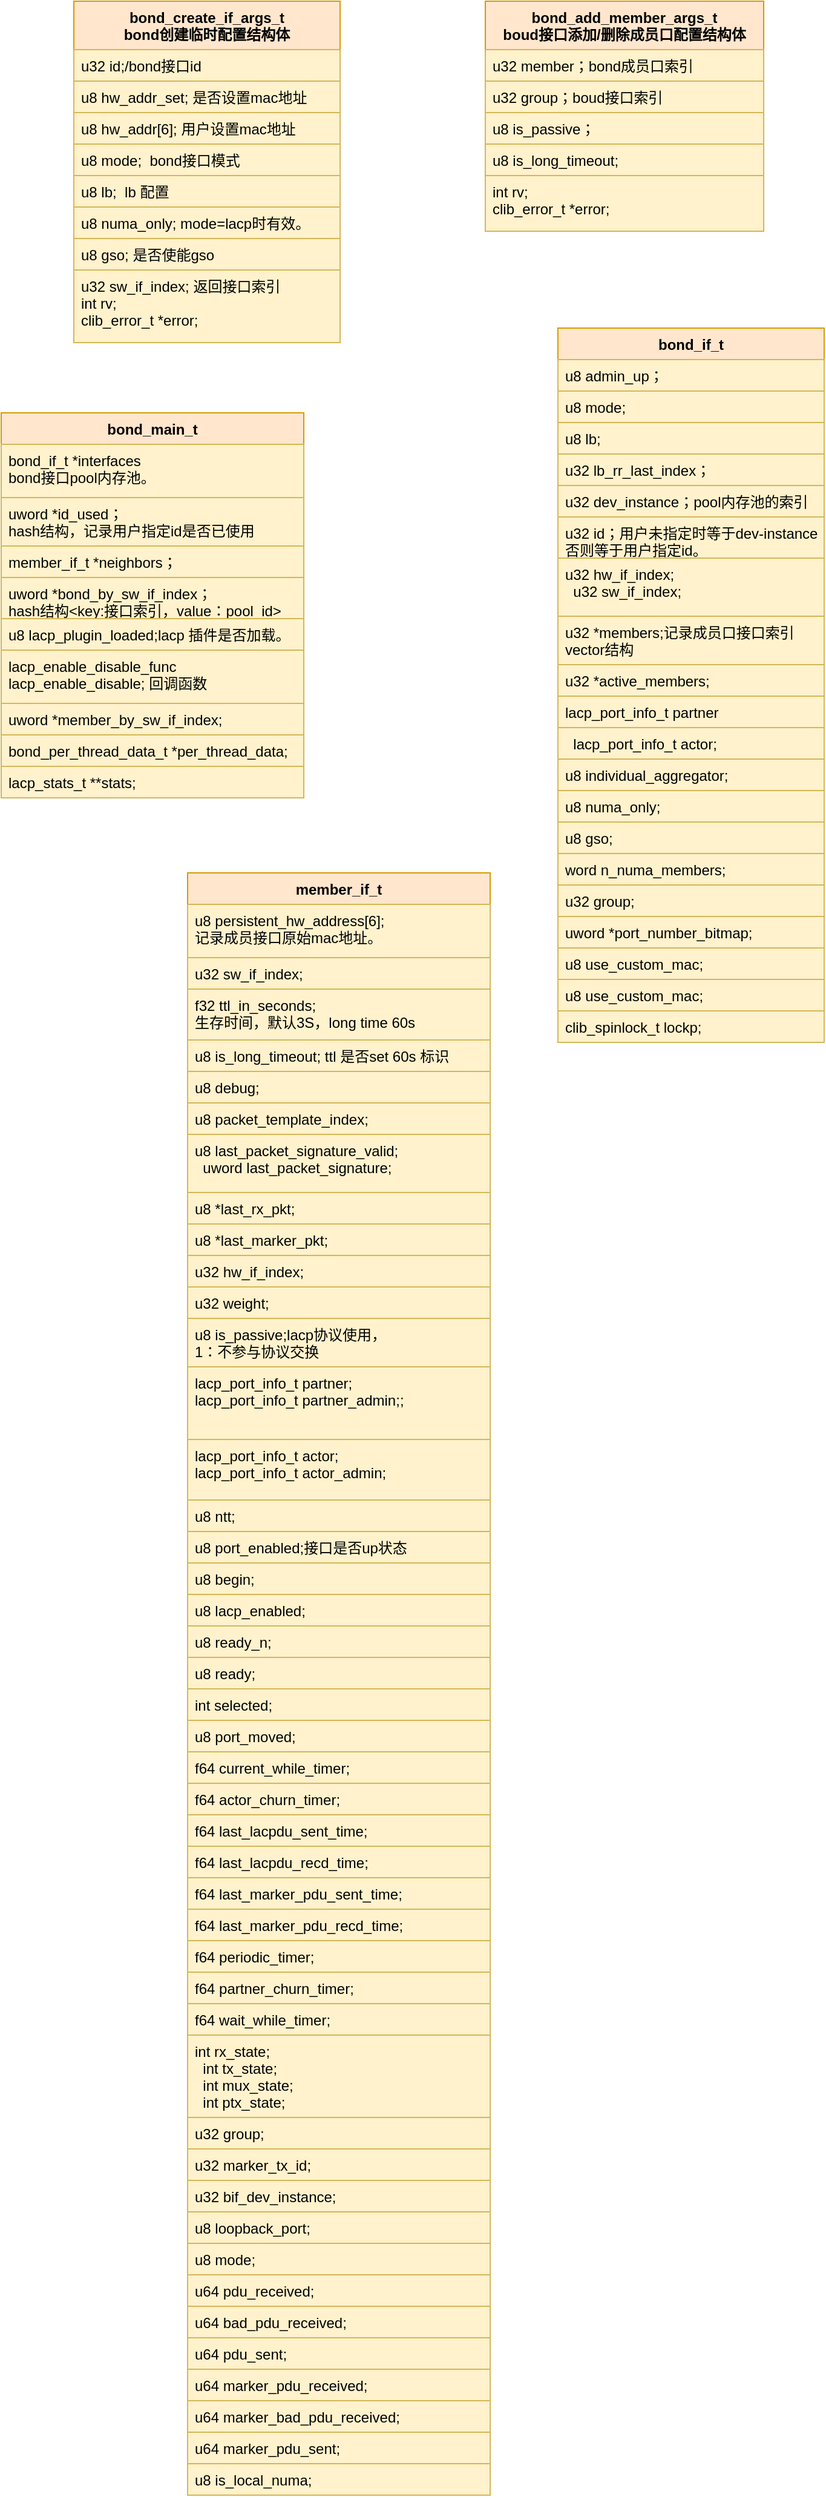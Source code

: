 <mxfile version="14.9.3" type="github">
  <diagram id="9AG6dMXkFzKv3NEKEavT" name="Page-1">
    <mxGraphModel dx="782" dy="436" grid="1" gridSize="10" guides="1" tooltips="1" connect="1" arrows="1" fold="1" page="1" pageScale="1" pageWidth="827" pageHeight="1169" math="0" shadow="0">
      <root>
        <mxCell id="0" />
        <mxCell id="1" parent="0" />
        <mxCell id="q2S3u8bW5YVib6_HT2O6-1" value="bond_main_t" style="swimlane;fontStyle=1;align=center;verticalAlign=top;childLayout=stackLayout;horizontal=1;startSize=26;horizontalStack=0;resizeParent=1;resizeParentMax=0;resizeLast=0;collapsible=1;marginBottom=0;fillColor=#ffe6cc;strokeColor=#d79b00;" parent="1" vertex="1">
          <mxGeometry x="50" y="350" width="250" height="318" as="geometry" />
        </mxCell>
        <mxCell id="q2S3u8bW5YVib6_HT2O6-2" value="bond_if_t *interfaces&#xa;bond接口pool内存池。" style="text;strokeColor=#d6b656;fillColor=#fff2cc;align=left;verticalAlign=top;spacingLeft=4;spacingRight=4;overflow=hidden;rotatable=0;points=[[0,0.5],[1,0.5]];portConstraint=eastwest;" parent="q2S3u8bW5YVib6_HT2O6-1" vertex="1">
          <mxGeometry y="26" width="250" height="44" as="geometry" />
        </mxCell>
        <mxCell id="q2S3u8bW5YVib6_HT2O6-4" value="uword *id_used；&#xa;hash结构，记录用户指定id是否已使用" style="text;strokeColor=#d6b656;fillColor=#fff2cc;align=left;verticalAlign=top;spacingLeft=4;spacingRight=4;overflow=hidden;rotatable=0;points=[[0,0.5],[1,0.5]];portConstraint=eastwest;" parent="q2S3u8bW5YVib6_HT2O6-1" vertex="1">
          <mxGeometry y="70" width="250" height="40" as="geometry" />
        </mxCell>
        <mxCell id="q2S3u8bW5YVib6_HT2O6-5" value="member_if_t *neighbors；&#xa;" style="text;strokeColor=#d6b656;fillColor=#fff2cc;align=left;verticalAlign=top;spacingLeft=4;spacingRight=4;overflow=hidden;rotatable=0;points=[[0,0.5],[1,0.5]];portConstraint=eastwest;" parent="q2S3u8bW5YVib6_HT2O6-1" vertex="1">
          <mxGeometry y="110" width="250" height="26" as="geometry" />
        </mxCell>
        <mxCell id="q2S3u8bW5YVib6_HT2O6-6" value="uword *bond_by_sw_if_index；&#xa;hash结构&lt;key:接口索引，value：pool_id&gt;" style="text;strokeColor=#d6b656;fillColor=#fff2cc;align=left;verticalAlign=top;spacingLeft=4;spacingRight=4;overflow=hidden;rotatable=0;points=[[0,0.5],[1,0.5]];portConstraint=eastwest;" parent="q2S3u8bW5YVib6_HT2O6-1" vertex="1">
          <mxGeometry y="136" width="250" height="34" as="geometry" />
        </mxCell>
        <mxCell id="q2S3u8bW5YVib6_HT2O6-7" value="u8 lacp_plugin_loaded;lacp 插件是否加载。" style="text;strokeColor=#d6b656;fillColor=#fff2cc;align=left;verticalAlign=top;spacingLeft=4;spacingRight=4;overflow=hidden;rotatable=0;points=[[0,0.5],[1,0.5]];portConstraint=eastwest;" parent="q2S3u8bW5YVib6_HT2O6-1" vertex="1">
          <mxGeometry y="170" width="250" height="26" as="geometry" />
        </mxCell>
        <mxCell id="q2S3u8bW5YVib6_HT2O6-8" value="lacp_enable_disable_func &#xa;lacp_enable_disable; 回调函数" style="text;strokeColor=#d6b656;fillColor=#fff2cc;align=left;verticalAlign=top;spacingLeft=4;spacingRight=4;overflow=hidden;rotatable=0;points=[[0,0.5],[1,0.5]];portConstraint=eastwest;" parent="q2S3u8bW5YVib6_HT2O6-1" vertex="1">
          <mxGeometry y="196" width="250" height="44" as="geometry" />
        </mxCell>
        <mxCell id="q2S3u8bW5YVib6_HT2O6-9" value="uword *member_by_sw_if_index;" style="text;strokeColor=#d6b656;fillColor=#fff2cc;align=left;verticalAlign=top;spacingLeft=4;spacingRight=4;overflow=hidden;rotatable=0;points=[[0,0.5],[1,0.5]];portConstraint=eastwest;" parent="q2S3u8bW5YVib6_HT2O6-1" vertex="1">
          <mxGeometry y="240" width="250" height="26" as="geometry" />
        </mxCell>
        <mxCell id="q2S3u8bW5YVib6_HT2O6-10" value="bond_per_thread_data_t *per_thread_data;" style="text;strokeColor=#d6b656;fillColor=#fff2cc;align=left;verticalAlign=top;spacingLeft=4;spacingRight=4;overflow=hidden;rotatable=0;points=[[0,0.5],[1,0.5]];portConstraint=eastwest;" parent="q2S3u8bW5YVib6_HT2O6-1" vertex="1">
          <mxGeometry y="266" width="250" height="26" as="geometry" />
        </mxCell>
        <mxCell id="q2S3u8bW5YVib6_HT2O6-11" value="lacp_stats_t **stats;" style="text;strokeColor=#d6b656;fillColor=#fff2cc;align=left;verticalAlign=top;spacingLeft=4;spacingRight=4;overflow=hidden;rotatable=0;points=[[0,0.5],[1,0.5]];portConstraint=eastwest;" parent="q2S3u8bW5YVib6_HT2O6-1" vertex="1">
          <mxGeometry y="292" width="250" height="26" as="geometry" />
        </mxCell>
        <mxCell id="q2S3u8bW5YVib6_HT2O6-12" value="bond_if_t" style="swimlane;fontStyle=1;align=center;verticalAlign=top;childLayout=stackLayout;horizontal=1;startSize=26;horizontalStack=0;resizeParent=1;resizeParentMax=0;resizeLast=0;collapsible=1;marginBottom=0;fillColor=#ffe6cc;strokeColor=#d79b00;" parent="1" vertex="1">
          <mxGeometry x="510" y="280" width="220" height="590" as="geometry" />
        </mxCell>
        <mxCell id="q2S3u8bW5YVib6_HT2O6-13" value="u8 admin_up；" style="text;fillColor=#fff2cc;align=left;verticalAlign=top;spacingLeft=4;spacingRight=4;overflow=hidden;rotatable=0;points=[[0,0.5],[1,0.5]];portConstraint=eastwest;strokeColor=#d6b656;" parent="q2S3u8bW5YVib6_HT2O6-12" vertex="1">
          <mxGeometry y="26" width="220" height="26" as="geometry" />
        </mxCell>
        <mxCell id="q2S3u8bW5YVib6_HT2O6-15" value="u8 mode;" style="text;fillColor=#fff2cc;align=left;verticalAlign=top;spacingLeft=4;spacingRight=4;overflow=hidden;rotatable=0;points=[[0,0.5],[1,0.5]];portConstraint=eastwest;strokeColor=#d6b656;" parent="q2S3u8bW5YVib6_HT2O6-12" vertex="1">
          <mxGeometry y="52" width="220" height="26" as="geometry" />
        </mxCell>
        <mxCell id="q2S3u8bW5YVib6_HT2O6-16" value="u8 lb;" style="text;fillColor=#fff2cc;align=left;verticalAlign=top;spacingLeft=4;spacingRight=4;overflow=hidden;rotatable=0;points=[[0,0.5],[1,0.5]];portConstraint=eastwest;strokeColor=#d6b656;" parent="q2S3u8bW5YVib6_HT2O6-12" vertex="1">
          <mxGeometry y="78" width="220" height="26" as="geometry" />
        </mxCell>
        <mxCell id="q2S3u8bW5YVib6_HT2O6-17" value="u32 lb_rr_last_index；" style="text;fillColor=#fff2cc;align=left;verticalAlign=top;spacingLeft=4;spacingRight=4;overflow=hidden;rotatable=0;points=[[0,0.5],[1,0.5]];portConstraint=eastwest;strokeColor=#d6b656;" parent="q2S3u8bW5YVib6_HT2O6-12" vertex="1">
          <mxGeometry y="104" width="220" height="26" as="geometry" />
        </mxCell>
        <mxCell id="q2S3u8bW5YVib6_HT2O6-18" value="u32 dev_instance；pool内存池的索引" style="text;fillColor=#fff2cc;align=left;verticalAlign=top;spacingLeft=4;spacingRight=4;overflow=hidden;rotatable=0;points=[[0,0.5],[1,0.5]];portConstraint=eastwest;strokeColor=#d6b656;" parent="q2S3u8bW5YVib6_HT2O6-12" vertex="1">
          <mxGeometry y="130" width="220" height="26" as="geometry" />
        </mxCell>
        <mxCell id="q2S3u8bW5YVib6_HT2O6-19" value="u32 id；用户未指定时等于dev-instance&#xa;否则等于用户指定id。" style="text;fillColor=#fff2cc;align=left;verticalAlign=top;spacingLeft=4;spacingRight=4;overflow=hidden;rotatable=0;points=[[0,0.5],[1,0.5]];portConstraint=eastwest;strokeColor=#d6b656;" parent="q2S3u8bW5YVib6_HT2O6-12" vertex="1">
          <mxGeometry y="156" width="220" height="34" as="geometry" />
        </mxCell>
        <mxCell id="q2S3u8bW5YVib6_HT2O6-20" value="u32 hw_if_index;&#xa;  u32 sw_if_index;" style="text;fillColor=#fff2cc;align=left;verticalAlign=top;spacingLeft=4;spacingRight=4;overflow=hidden;rotatable=0;points=[[0,0.5],[1,0.5]];portConstraint=eastwest;strokeColor=#d6b656;" parent="q2S3u8bW5YVib6_HT2O6-12" vertex="1">
          <mxGeometry y="190" width="220" height="48" as="geometry" />
        </mxCell>
        <mxCell id="q2S3u8bW5YVib6_HT2O6-21" value="u32 *members;记录成员口接口索引&#xa;vector结构" style="text;fillColor=#fff2cc;align=left;verticalAlign=top;spacingLeft=4;spacingRight=4;overflow=hidden;rotatable=0;points=[[0,0.5],[1,0.5]];portConstraint=eastwest;strokeColor=#d6b656;" parent="q2S3u8bW5YVib6_HT2O6-12" vertex="1">
          <mxGeometry y="238" width="220" height="40" as="geometry" />
        </mxCell>
        <mxCell id="q2S3u8bW5YVib6_HT2O6-22" value="u32 *active_members;" style="text;fillColor=#fff2cc;align=left;verticalAlign=top;spacingLeft=4;spacingRight=4;overflow=hidden;rotatable=0;points=[[0,0.5],[1,0.5]];portConstraint=eastwest;strokeColor=#d6b656;" parent="q2S3u8bW5YVib6_HT2O6-12" vertex="1">
          <mxGeometry y="278" width="220" height="26" as="geometry" />
        </mxCell>
        <mxCell id="q2S3u8bW5YVib6_HT2O6-23" value="lacp_port_info_t partner" style="text;fillColor=#fff2cc;align=left;verticalAlign=top;spacingLeft=4;spacingRight=4;overflow=hidden;rotatable=0;points=[[0,0.5],[1,0.5]];portConstraint=eastwest;strokeColor=#d6b656;" parent="q2S3u8bW5YVib6_HT2O6-12" vertex="1">
          <mxGeometry y="304" width="220" height="26" as="geometry" />
        </mxCell>
        <mxCell id="q2S3u8bW5YVib6_HT2O6-24" value="  lacp_port_info_t actor;&#xa;" style="text;fillColor=#fff2cc;align=left;verticalAlign=top;spacingLeft=4;spacingRight=4;overflow=hidden;rotatable=0;points=[[0,0.5],[1,0.5]];portConstraint=eastwest;strokeColor=#d6b656;" parent="q2S3u8bW5YVib6_HT2O6-12" vertex="1">
          <mxGeometry y="330" width="220" height="26" as="geometry" />
        </mxCell>
        <mxCell id="q2S3u8bW5YVib6_HT2O6-25" value="u8 individual_aggregator;" style="text;fillColor=#fff2cc;align=left;verticalAlign=top;spacingLeft=4;spacingRight=4;overflow=hidden;rotatable=0;points=[[0,0.5],[1,0.5]];portConstraint=eastwest;strokeColor=#d6b656;" parent="q2S3u8bW5YVib6_HT2O6-12" vertex="1">
          <mxGeometry y="356" width="220" height="26" as="geometry" />
        </mxCell>
        <mxCell id="q2S3u8bW5YVib6_HT2O6-26" value="u8 numa_only;" style="text;fillColor=#fff2cc;align=left;verticalAlign=top;spacingLeft=4;spacingRight=4;overflow=hidden;rotatable=0;points=[[0,0.5],[1,0.5]];portConstraint=eastwest;strokeColor=#d6b656;" parent="q2S3u8bW5YVib6_HT2O6-12" vertex="1">
          <mxGeometry y="382" width="220" height="26" as="geometry" />
        </mxCell>
        <mxCell id="q2S3u8bW5YVib6_HT2O6-27" value="u8 gso;" style="text;fillColor=#fff2cc;align=left;verticalAlign=top;spacingLeft=4;spacingRight=4;overflow=hidden;rotatable=0;points=[[0,0.5],[1,0.5]];portConstraint=eastwest;strokeColor=#d6b656;" parent="q2S3u8bW5YVib6_HT2O6-12" vertex="1">
          <mxGeometry y="408" width="220" height="26" as="geometry" />
        </mxCell>
        <mxCell id="q2S3u8bW5YVib6_HT2O6-28" value="word n_numa_members;" style="text;fillColor=#fff2cc;align=left;verticalAlign=top;spacingLeft=4;spacingRight=4;overflow=hidden;rotatable=0;points=[[0,0.5],[1,0.5]];portConstraint=eastwest;strokeColor=#d6b656;" parent="q2S3u8bW5YVib6_HT2O6-12" vertex="1">
          <mxGeometry y="434" width="220" height="26" as="geometry" />
        </mxCell>
        <mxCell id="q2S3u8bW5YVib6_HT2O6-29" value="u32 group;" style="text;fillColor=#fff2cc;align=left;verticalAlign=top;spacingLeft=4;spacingRight=4;overflow=hidden;rotatable=0;points=[[0,0.5],[1,0.5]];portConstraint=eastwest;strokeColor=#d6b656;" parent="q2S3u8bW5YVib6_HT2O6-12" vertex="1">
          <mxGeometry y="460" width="220" height="26" as="geometry" />
        </mxCell>
        <mxCell id="q2S3u8bW5YVib6_HT2O6-30" value="uword *port_number_bitmap;" style="text;fillColor=#fff2cc;align=left;verticalAlign=top;spacingLeft=4;spacingRight=4;overflow=hidden;rotatable=0;points=[[0,0.5],[1,0.5]];portConstraint=eastwest;strokeColor=#d6b656;" parent="q2S3u8bW5YVib6_HT2O6-12" vertex="1">
          <mxGeometry y="486" width="220" height="26" as="geometry" />
        </mxCell>
        <mxCell id="q2S3u8bW5YVib6_HT2O6-31" value="u8 use_custom_mac;" style="text;fillColor=#fff2cc;align=left;verticalAlign=top;spacingLeft=4;spacingRight=4;overflow=hidden;rotatable=0;points=[[0,0.5],[1,0.5]];portConstraint=eastwest;strokeColor=#d6b656;" parent="q2S3u8bW5YVib6_HT2O6-12" vertex="1">
          <mxGeometry y="512" width="220" height="26" as="geometry" />
        </mxCell>
        <mxCell id="q2S3u8bW5YVib6_HT2O6-32" value="u8 use_custom_mac;" style="text;fillColor=#fff2cc;align=left;verticalAlign=top;spacingLeft=4;spacingRight=4;overflow=hidden;rotatable=0;points=[[0,0.5],[1,0.5]];portConstraint=eastwest;strokeColor=#d6b656;" parent="q2S3u8bW5YVib6_HT2O6-12" vertex="1">
          <mxGeometry y="538" width="220" height="26" as="geometry" />
        </mxCell>
        <mxCell id="q2S3u8bW5YVib6_HT2O6-33" value="clib_spinlock_t lockp;" style="text;fillColor=#fff2cc;align=left;verticalAlign=top;spacingLeft=4;spacingRight=4;overflow=hidden;rotatable=0;points=[[0,0.5],[1,0.5]];portConstraint=eastwest;strokeColor=#d6b656;" parent="q2S3u8bW5YVib6_HT2O6-12" vertex="1">
          <mxGeometry y="564" width="220" height="26" as="geometry" />
        </mxCell>
        <mxCell id="q2S3u8bW5YVib6_HT2O6-34" value="member_if_t" style="swimlane;fontStyle=1;align=center;verticalAlign=top;childLayout=stackLayout;horizontal=1;startSize=26;horizontalStack=0;resizeParent=1;resizeParentMax=0;resizeLast=0;collapsible=1;marginBottom=0;strokeColor=#d79b00;fillColor=#ffe6cc;" parent="1" vertex="1">
          <mxGeometry x="204" y="730" width="250" height="1340" as="geometry" />
        </mxCell>
        <mxCell id="q2S3u8bW5YVib6_HT2O6-35" value="u8 persistent_hw_address[6];&#xa;记录成员接口原始mac地址。" style="text;strokeColor=#d6b656;fillColor=#fff2cc;align=left;verticalAlign=top;spacingLeft=4;spacingRight=4;overflow=hidden;rotatable=0;points=[[0,0.5],[1,0.5]];portConstraint=eastwest;" parent="q2S3u8bW5YVib6_HT2O6-34" vertex="1">
          <mxGeometry y="26" width="250" height="44" as="geometry" />
        </mxCell>
        <mxCell id="q2S3u8bW5YVib6_HT2O6-38" value="u32 sw_if_index;" style="text;strokeColor=#d6b656;fillColor=#fff2cc;align=left;verticalAlign=top;spacingLeft=4;spacingRight=4;overflow=hidden;rotatable=0;points=[[0,0.5],[1,0.5]];portConstraint=eastwest;" parent="q2S3u8bW5YVib6_HT2O6-34" vertex="1">
          <mxGeometry y="70" width="250" height="26" as="geometry" />
        </mxCell>
        <mxCell id="q2S3u8bW5YVib6_HT2O6-39" value="f32 ttl_in_seconds;&#xa;生存时间，默认3S，long time 60s" style="text;strokeColor=#d6b656;fillColor=#fff2cc;align=left;verticalAlign=top;spacingLeft=4;spacingRight=4;overflow=hidden;rotatable=0;points=[[0,0.5],[1,0.5]];portConstraint=eastwest;" parent="q2S3u8bW5YVib6_HT2O6-34" vertex="1">
          <mxGeometry y="96" width="250" height="42" as="geometry" />
        </mxCell>
        <mxCell id="q2S3u8bW5YVib6_HT2O6-40" value="u8 is_long_timeout; ttl 是否set 60s 标识" style="text;strokeColor=#d6b656;fillColor=#fff2cc;align=left;verticalAlign=top;spacingLeft=4;spacingRight=4;overflow=hidden;rotatable=0;points=[[0,0.5],[1,0.5]];portConstraint=eastwest;" parent="q2S3u8bW5YVib6_HT2O6-34" vertex="1">
          <mxGeometry y="138" width="250" height="26" as="geometry" />
        </mxCell>
        <mxCell id="q2S3u8bW5YVib6_HT2O6-41" value="u8 debug;" style="text;strokeColor=#d6b656;fillColor=#fff2cc;align=left;verticalAlign=top;spacingLeft=4;spacingRight=4;overflow=hidden;rotatable=0;points=[[0,0.5],[1,0.5]];portConstraint=eastwest;" parent="q2S3u8bW5YVib6_HT2O6-34" vertex="1">
          <mxGeometry y="164" width="250" height="26" as="geometry" />
        </mxCell>
        <mxCell id="q2S3u8bW5YVib6_HT2O6-42" value="u8 packet_template_index;" style="text;strokeColor=#d6b656;fillColor=#fff2cc;align=left;verticalAlign=top;spacingLeft=4;spacingRight=4;overflow=hidden;rotatable=0;points=[[0,0.5],[1,0.5]];portConstraint=eastwest;" parent="q2S3u8bW5YVib6_HT2O6-34" vertex="1">
          <mxGeometry y="190" width="250" height="26" as="geometry" />
        </mxCell>
        <mxCell id="q2S3u8bW5YVib6_HT2O6-43" value="u8 last_packet_signature_valid;&#xa;  uword last_packet_signature;" style="text;strokeColor=#d6b656;fillColor=#fff2cc;align=left;verticalAlign=top;spacingLeft=4;spacingRight=4;overflow=hidden;rotatable=0;points=[[0,0.5],[1,0.5]];portConstraint=eastwest;" parent="q2S3u8bW5YVib6_HT2O6-34" vertex="1">
          <mxGeometry y="216" width="250" height="48" as="geometry" />
        </mxCell>
        <mxCell id="q2S3u8bW5YVib6_HT2O6-44" value="u8 *last_rx_pkt;" style="text;strokeColor=#d6b656;fillColor=#fff2cc;align=left;verticalAlign=top;spacingLeft=4;spacingRight=4;overflow=hidden;rotatable=0;points=[[0,0.5],[1,0.5]];portConstraint=eastwest;" parent="q2S3u8bW5YVib6_HT2O6-34" vertex="1">
          <mxGeometry y="264" width="250" height="26" as="geometry" />
        </mxCell>
        <mxCell id="q2S3u8bW5YVib6_HT2O6-45" value="u8 *last_marker_pkt;" style="text;strokeColor=#d6b656;fillColor=#fff2cc;align=left;verticalAlign=top;spacingLeft=4;spacingRight=4;overflow=hidden;rotatable=0;points=[[0,0.5],[1,0.5]];portConstraint=eastwest;" parent="q2S3u8bW5YVib6_HT2O6-34" vertex="1">
          <mxGeometry y="290" width="250" height="26" as="geometry" />
        </mxCell>
        <mxCell id="q2S3u8bW5YVib6_HT2O6-46" value="u32 hw_if_index;" style="text;strokeColor=#d6b656;fillColor=#fff2cc;align=left;verticalAlign=top;spacingLeft=4;spacingRight=4;overflow=hidden;rotatable=0;points=[[0,0.5],[1,0.5]];portConstraint=eastwest;" parent="q2S3u8bW5YVib6_HT2O6-34" vertex="1">
          <mxGeometry y="316" width="250" height="26" as="geometry" />
        </mxCell>
        <mxCell id="q2S3u8bW5YVib6_HT2O6-47" value="u32 weight;" style="text;strokeColor=#d6b656;fillColor=#fff2cc;align=left;verticalAlign=top;spacingLeft=4;spacingRight=4;overflow=hidden;rotatable=0;points=[[0,0.5],[1,0.5]];portConstraint=eastwest;" parent="q2S3u8bW5YVib6_HT2O6-34" vertex="1">
          <mxGeometry y="342" width="250" height="26" as="geometry" />
        </mxCell>
        <mxCell id="q2S3u8bW5YVib6_HT2O6-48" value="u8 is_passive;lacp协议使用，&#xa;1：不参与协议交换" style="text;strokeColor=#d6b656;fillColor=#fff2cc;align=left;verticalAlign=top;spacingLeft=4;spacingRight=4;overflow=hidden;rotatable=0;points=[[0,0.5],[1,0.5]];portConstraint=eastwest;" parent="q2S3u8bW5YVib6_HT2O6-34" vertex="1">
          <mxGeometry y="368" width="250" height="40" as="geometry" />
        </mxCell>
        <mxCell id="q2S3u8bW5YVib6_HT2O6-49" value="lacp_port_info_t partner;&#xa;lacp_port_info_t partner_admin;;" style="text;strokeColor=#d6b656;fillColor=#fff2cc;align=left;verticalAlign=top;spacingLeft=4;spacingRight=4;overflow=hidden;rotatable=0;points=[[0,0.5],[1,0.5]];portConstraint=eastwest;" parent="q2S3u8bW5YVib6_HT2O6-34" vertex="1">
          <mxGeometry y="408" width="250" height="60" as="geometry" />
        </mxCell>
        <mxCell id="q2S3u8bW5YVib6_HT2O6-37" value="lacp_port_info_t actor;&#xa;lacp_port_info_t actor_admin;" style="text;strokeColor=#d6b656;fillColor=#fff2cc;align=left;verticalAlign=top;spacingLeft=4;spacingRight=4;overflow=hidden;rotatable=0;points=[[0,0.5],[1,0.5]];portConstraint=eastwest;" parent="q2S3u8bW5YVib6_HT2O6-34" vertex="1">
          <mxGeometry y="468" width="250" height="50" as="geometry" />
        </mxCell>
        <mxCell id="q2S3u8bW5YVib6_HT2O6-50" value="u8 ntt;" style="text;strokeColor=#d6b656;fillColor=#fff2cc;align=left;verticalAlign=top;spacingLeft=4;spacingRight=4;overflow=hidden;rotatable=0;points=[[0,0.5],[1,0.5]];portConstraint=eastwest;" parent="q2S3u8bW5YVib6_HT2O6-34" vertex="1">
          <mxGeometry y="518" width="250" height="26" as="geometry" />
        </mxCell>
        <mxCell id="q2S3u8bW5YVib6_HT2O6-51" value="u8 port_enabled;接口是否up状态" style="text;strokeColor=#d6b656;fillColor=#fff2cc;align=left;verticalAlign=top;spacingLeft=4;spacingRight=4;overflow=hidden;rotatable=0;points=[[0,0.5],[1,0.5]];portConstraint=eastwest;" parent="q2S3u8bW5YVib6_HT2O6-34" vertex="1">
          <mxGeometry y="544" width="250" height="26" as="geometry" />
        </mxCell>
        <mxCell id="q2S3u8bW5YVib6_HT2O6-52" value="u8 begin;" style="text;strokeColor=#d6b656;fillColor=#fff2cc;align=left;verticalAlign=top;spacingLeft=4;spacingRight=4;overflow=hidden;rotatable=0;points=[[0,0.5],[1,0.5]];portConstraint=eastwest;" parent="q2S3u8bW5YVib6_HT2O6-34" vertex="1">
          <mxGeometry y="570" width="250" height="26" as="geometry" />
        </mxCell>
        <mxCell id="q2S3u8bW5YVib6_HT2O6-53" value="u8 lacp_enabled;" style="text;strokeColor=#d6b656;fillColor=#fff2cc;align=left;verticalAlign=top;spacingLeft=4;spacingRight=4;overflow=hidden;rotatable=0;points=[[0,0.5],[1,0.5]];portConstraint=eastwest;" parent="q2S3u8bW5YVib6_HT2O6-34" vertex="1">
          <mxGeometry y="596" width="250" height="26" as="geometry" />
        </mxCell>
        <mxCell id="q2S3u8bW5YVib6_HT2O6-54" value="u8 ready_n;" style="text;strokeColor=#d6b656;fillColor=#fff2cc;align=left;verticalAlign=top;spacingLeft=4;spacingRight=4;overflow=hidden;rotatable=0;points=[[0,0.5],[1,0.5]];portConstraint=eastwest;" parent="q2S3u8bW5YVib6_HT2O6-34" vertex="1">
          <mxGeometry y="622" width="250" height="26" as="geometry" />
        </mxCell>
        <mxCell id="q2S3u8bW5YVib6_HT2O6-55" value="u8 ready;" style="text;strokeColor=#d6b656;fillColor=#fff2cc;align=left;verticalAlign=top;spacingLeft=4;spacingRight=4;overflow=hidden;rotatable=0;points=[[0,0.5],[1,0.5]];portConstraint=eastwest;" parent="q2S3u8bW5YVib6_HT2O6-34" vertex="1">
          <mxGeometry y="648" width="250" height="26" as="geometry" />
        </mxCell>
        <mxCell id="q2S3u8bW5YVib6_HT2O6-56" value="int selected;" style="text;strokeColor=#d6b656;fillColor=#fff2cc;align=left;verticalAlign=top;spacingLeft=4;spacingRight=4;overflow=hidden;rotatable=0;points=[[0,0.5],[1,0.5]];portConstraint=eastwest;" parent="q2S3u8bW5YVib6_HT2O6-34" vertex="1">
          <mxGeometry y="674" width="250" height="26" as="geometry" />
        </mxCell>
        <mxCell id="q2S3u8bW5YVib6_HT2O6-57" value="u8 port_moved;" style="text;strokeColor=#d6b656;fillColor=#fff2cc;align=left;verticalAlign=top;spacingLeft=4;spacingRight=4;overflow=hidden;rotatable=0;points=[[0,0.5],[1,0.5]];portConstraint=eastwest;" parent="q2S3u8bW5YVib6_HT2O6-34" vertex="1">
          <mxGeometry y="700" width="250" height="26" as="geometry" />
        </mxCell>
        <mxCell id="q2S3u8bW5YVib6_HT2O6-58" value="f64 current_while_timer;" style="text;strokeColor=#d6b656;fillColor=#fff2cc;align=left;verticalAlign=top;spacingLeft=4;spacingRight=4;overflow=hidden;rotatable=0;points=[[0,0.5],[1,0.5]];portConstraint=eastwest;" parent="q2S3u8bW5YVib6_HT2O6-34" vertex="1">
          <mxGeometry y="726" width="250" height="26" as="geometry" />
        </mxCell>
        <mxCell id="q2S3u8bW5YVib6_HT2O6-59" value="f64 actor_churn_timer;" style="text;strokeColor=#d6b656;fillColor=#fff2cc;align=left;verticalAlign=top;spacingLeft=4;spacingRight=4;overflow=hidden;rotatable=0;points=[[0,0.5],[1,0.5]];portConstraint=eastwest;" parent="q2S3u8bW5YVib6_HT2O6-34" vertex="1">
          <mxGeometry y="752" width="250" height="26" as="geometry" />
        </mxCell>
        <mxCell id="q2S3u8bW5YVib6_HT2O6-60" value="f64 last_lacpdu_sent_time;" style="text;strokeColor=#d6b656;fillColor=#fff2cc;align=left;verticalAlign=top;spacingLeft=4;spacingRight=4;overflow=hidden;rotatable=0;points=[[0,0.5],[1,0.5]];portConstraint=eastwest;" parent="q2S3u8bW5YVib6_HT2O6-34" vertex="1">
          <mxGeometry y="778" width="250" height="26" as="geometry" />
        </mxCell>
        <mxCell id="q2S3u8bW5YVib6_HT2O6-61" value="f64 last_lacpdu_recd_time;" style="text;strokeColor=#d6b656;fillColor=#fff2cc;align=left;verticalAlign=top;spacingLeft=4;spacingRight=4;overflow=hidden;rotatable=0;points=[[0,0.5],[1,0.5]];portConstraint=eastwest;" parent="q2S3u8bW5YVib6_HT2O6-34" vertex="1">
          <mxGeometry y="804" width="250" height="26" as="geometry" />
        </mxCell>
        <mxCell id="q2S3u8bW5YVib6_HT2O6-62" value="f64 last_marker_pdu_sent_time;" style="text;strokeColor=#d6b656;fillColor=#fff2cc;align=left;verticalAlign=top;spacingLeft=4;spacingRight=4;overflow=hidden;rotatable=0;points=[[0,0.5],[1,0.5]];portConstraint=eastwest;" parent="q2S3u8bW5YVib6_HT2O6-34" vertex="1">
          <mxGeometry y="830" width="250" height="26" as="geometry" />
        </mxCell>
        <mxCell id="q2S3u8bW5YVib6_HT2O6-63" value="f64 last_marker_pdu_recd_time;" style="text;strokeColor=#d6b656;fillColor=#fff2cc;align=left;verticalAlign=top;spacingLeft=4;spacingRight=4;overflow=hidden;rotatable=0;points=[[0,0.5],[1,0.5]];portConstraint=eastwest;" parent="q2S3u8bW5YVib6_HT2O6-34" vertex="1">
          <mxGeometry y="856" width="250" height="26" as="geometry" />
        </mxCell>
        <mxCell id="q2S3u8bW5YVib6_HT2O6-64" value="f64 periodic_timer;" style="text;strokeColor=#d6b656;fillColor=#fff2cc;align=left;verticalAlign=top;spacingLeft=4;spacingRight=4;overflow=hidden;rotatable=0;points=[[0,0.5],[1,0.5]];portConstraint=eastwest;" parent="q2S3u8bW5YVib6_HT2O6-34" vertex="1">
          <mxGeometry y="882" width="250" height="26" as="geometry" />
        </mxCell>
        <mxCell id="q2S3u8bW5YVib6_HT2O6-65" value="f64 partner_churn_timer;" style="text;strokeColor=#d6b656;fillColor=#fff2cc;align=left;verticalAlign=top;spacingLeft=4;spacingRight=4;overflow=hidden;rotatable=0;points=[[0,0.5],[1,0.5]];portConstraint=eastwest;" parent="q2S3u8bW5YVib6_HT2O6-34" vertex="1">
          <mxGeometry y="908" width="250" height="26" as="geometry" />
        </mxCell>
        <mxCell id="q2S3u8bW5YVib6_HT2O6-66" value="f64 wait_while_timer;" style="text;strokeColor=#d6b656;fillColor=#fff2cc;align=left;verticalAlign=top;spacingLeft=4;spacingRight=4;overflow=hidden;rotatable=0;points=[[0,0.5],[1,0.5]];portConstraint=eastwest;" parent="q2S3u8bW5YVib6_HT2O6-34" vertex="1">
          <mxGeometry y="934" width="250" height="26" as="geometry" />
        </mxCell>
        <mxCell id="q2S3u8bW5YVib6_HT2O6-67" value="int rx_state;&#xa;  int tx_state;&#xa;  int mux_state;&#xa;  int ptx_state;" style="text;strokeColor=#d6b656;fillColor=#fff2cc;align=left;verticalAlign=top;spacingLeft=4;spacingRight=4;overflow=hidden;rotatable=0;points=[[0,0.5],[1,0.5]];portConstraint=eastwest;" parent="q2S3u8bW5YVib6_HT2O6-34" vertex="1">
          <mxGeometry y="960" width="250" height="68" as="geometry" />
        </mxCell>
        <mxCell id="q2S3u8bW5YVib6_HT2O6-68" value="u32 group;" style="text;strokeColor=#d6b656;fillColor=#fff2cc;align=left;verticalAlign=top;spacingLeft=4;spacingRight=4;overflow=hidden;rotatable=0;points=[[0,0.5],[1,0.5]];portConstraint=eastwest;" parent="q2S3u8bW5YVib6_HT2O6-34" vertex="1">
          <mxGeometry y="1028" width="250" height="26" as="geometry" />
        </mxCell>
        <mxCell id="q2S3u8bW5YVib6_HT2O6-69" value="u32 marker_tx_id;" style="text;strokeColor=#d6b656;fillColor=#fff2cc;align=left;verticalAlign=top;spacingLeft=4;spacingRight=4;overflow=hidden;rotatable=0;points=[[0,0.5],[1,0.5]];portConstraint=eastwest;" parent="q2S3u8bW5YVib6_HT2O6-34" vertex="1">
          <mxGeometry y="1054" width="250" height="26" as="geometry" />
        </mxCell>
        <mxCell id="q2S3u8bW5YVib6_HT2O6-70" value="u32 bif_dev_instance;" style="text;strokeColor=#d6b656;fillColor=#fff2cc;align=left;verticalAlign=top;spacingLeft=4;spacingRight=4;overflow=hidden;rotatable=0;points=[[0,0.5],[1,0.5]];portConstraint=eastwest;" parent="q2S3u8bW5YVib6_HT2O6-34" vertex="1">
          <mxGeometry y="1080" width="250" height="26" as="geometry" />
        </mxCell>
        <mxCell id="q2S3u8bW5YVib6_HT2O6-71" value="u8 loopback_port;" style="text;strokeColor=#d6b656;fillColor=#fff2cc;align=left;verticalAlign=top;spacingLeft=4;spacingRight=4;overflow=hidden;rotatable=0;points=[[0,0.5],[1,0.5]];portConstraint=eastwest;" parent="q2S3u8bW5YVib6_HT2O6-34" vertex="1">
          <mxGeometry y="1106" width="250" height="26" as="geometry" />
        </mxCell>
        <mxCell id="q2S3u8bW5YVib6_HT2O6-72" value="u8 mode;" style="text;strokeColor=#d6b656;fillColor=#fff2cc;align=left;verticalAlign=top;spacingLeft=4;spacingRight=4;overflow=hidden;rotatable=0;points=[[0,0.5],[1,0.5]];portConstraint=eastwest;" parent="q2S3u8bW5YVib6_HT2O6-34" vertex="1">
          <mxGeometry y="1132" width="250" height="26" as="geometry" />
        </mxCell>
        <mxCell id="q2S3u8bW5YVib6_HT2O6-73" value="u64 pdu_received;" style="text;strokeColor=#d6b656;fillColor=#fff2cc;align=left;verticalAlign=top;spacingLeft=4;spacingRight=4;overflow=hidden;rotatable=0;points=[[0,0.5],[1,0.5]];portConstraint=eastwest;" parent="q2S3u8bW5YVib6_HT2O6-34" vertex="1">
          <mxGeometry y="1158" width="250" height="26" as="geometry" />
        </mxCell>
        <mxCell id="q2S3u8bW5YVib6_HT2O6-74" value="u64 bad_pdu_received;" style="text;strokeColor=#d6b656;fillColor=#fff2cc;align=left;verticalAlign=top;spacingLeft=4;spacingRight=4;overflow=hidden;rotatable=0;points=[[0,0.5],[1,0.5]];portConstraint=eastwest;" parent="q2S3u8bW5YVib6_HT2O6-34" vertex="1">
          <mxGeometry y="1184" width="250" height="26" as="geometry" />
        </mxCell>
        <mxCell id="q2S3u8bW5YVib6_HT2O6-75" value="u64 pdu_sent;" style="text;strokeColor=#d6b656;fillColor=#fff2cc;align=left;verticalAlign=top;spacingLeft=4;spacingRight=4;overflow=hidden;rotatable=0;points=[[0,0.5],[1,0.5]];portConstraint=eastwest;" parent="q2S3u8bW5YVib6_HT2O6-34" vertex="1">
          <mxGeometry y="1210" width="250" height="26" as="geometry" />
        </mxCell>
        <mxCell id="q2S3u8bW5YVib6_HT2O6-76" value="u64 marker_pdu_received;" style="text;strokeColor=#d6b656;fillColor=#fff2cc;align=left;verticalAlign=top;spacingLeft=4;spacingRight=4;overflow=hidden;rotatable=0;points=[[0,0.5],[1,0.5]];portConstraint=eastwest;" parent="q2S3u8bW5YVib6_HT2O6-34" vertex="1">
          <mxGeometry y="1236" width="250" height="26" as="geometry" />
        </mxCell>
        <mxCell id="q2S3u8bW5YVib6_HT2O6-77" value="u64 marker_bad_pdu_received;" style="text;strokeColor=#d6b656;fillColor=#fff2cc;align=left;verticalAlign=top;spacingLeft=4;spacingRight=4;overflow=hidden;rotatable=0;points=[[0,0.5],[1,0.5]];portConstraint=eastwest;" parent="q2S3u8bW5YVib6_HT2O6-34" vertex="1">
          <mxGeometry y="1262" width="250" height="26" as="geometry" />
        </mxCell>
        <mxCell id="q2S3u8bW5YVib6_HT2O6-78" value="u64 marker_pdu_sent;" style="text;strokeColor=#d6b656;fillColor=#fff2cc;align=left;verticalAlign=top;spacingLeft=4;spacingRight=4;overflow=hidden;rotatable=0;points=[[0,0.5],[1,0.5]];portConstraint=eastwest;" parent="q2S3u8bW5YVib6_HT2O6-34" vertex="1">
          <mxGeometry y="1288" width="250" height="26" as="geometry" />
        </mxCell>
        <mxCell id="q2S3u8bW5YVib6_HT2O6-79" value="u8 is_local_numa;" style="text;strokeColor=#d6b656;fillColor=#fff2cc;align=left;verticalAlign=top;spacingLeft=4;spacingRight=4;overflow=hidden;rotatable=0;points=[[0,0.5],[1,0.5]];portConstraint=eastwest;" parent="q2S3u8bW5YVib6_HT2O6-34" vertex="1">
          <mxGeometry y="1314" width="250" height="26" as="geometry" />
        </mxCell>
        <mxCell id="q2S3u8bW5YVib6_HT2O6-80" value="bond_create_if_args_t&#xa;bond创建临时配置结构体" style="swimlane;fontStyle=1;align=center;verticalAlign=top;childLayout=stackLayout;horizontal=1;startSize=40;horizontalStack=0;resizeParent=1;resizeParentMax=0;resizeLast=0;collapsible=1;marginBottom=0;strokeColor=#d79b00;fillColor=#ffe6cc;" parent="1" vertex="1">
          <mxGeometry x="110" y="10" width="220" height="282" as="geometry" />
        </mxCell>
        <mxCell id="q2S3u8bW5YVib6_HT2O6-81" value="u32 id;/bond接口id" style="text;strokeColor=#d6b656;fillColor=#fff2cc;align=left;verticalAlign=top;spacingLeft=4;spacingRight=4;overflow=hidden;rotatable=0;points=[[0,0.5],[1,0.5]];portConstraint=eastwest;" parent="q2S3u8bW5YVib6_HT2O6-80" vertex="1">
          <mxGeometry y="40" width="220" height="26" as="geometry" />
        </mxCell>
        <mxCell id="q2S3u8bW5YVib6_HT2O6-83" value="u8 hw_addr_set; 是否设置mac地址" style="text;strokeColor=#d6b656;fillColor=#fff2cc;align=left;verticalAlign=top;spacingLeft=4;spacingRight=4;overflow=hidden;rotatable=0;points=[[0,0.5],[1,0.5]];portConstraint=eastwest;" parent="q2S3u8bW5YVib6_HT2O6-80" vertex="1">
          <mxGeometry y="66" width="220" height="26" as="geometry" />
        </mxCell>
        <mxCell id="q2S3u8bW5YVib6_HT2O6-84" value="u8 hw_addr[6]; 用户设置mac地址" style="text;strokeColor=#d6b656;fillColor=#fff2cc;align=left;verticalAlign=top;spacingLeft=4;spacingRight=4;overflow=hidden;rotatable=0;points=[[0,0.5],[1,0.5]];portConstraint=eastwest;" parent="q2S3u8bW5YVib6_HT2O6-80" vertex="1">
          <mxGeometry y="92" width="220" height="26" as="geometry" />
        </mxCell>
        <mxCell id="q2S3u8bW5YVib6_HT2O6-85" value="u8 mode;  bond接口模式" style="text;strokeColor=#d6b656;fillColor=#fff2cc;align=left;verticalAlign=top;spacingLeft=4;spacingRight=4;overflow=hidden;rotatable=0;points=[[0,0.5],[1,0.5]];portConstraint=eastwest;" parent="q2S3u8bW5YVib6_HT2O6-80" vertex="1">
          <mxGeometry y="118" width="220" height="26" as="geometry" />
        </mxCell>
        <mxCell id="q2S3u8bW5YVib6_HT2O6-86" value="u8 lb;  lb 配置" style="text;strokeColor=#d6b656;fillColor=#fff2cc;align=left;verticalAlign=top;spacingLeft=4;spacingRight=4;overflow=hidden;rotatable=0;points=[[0,0.5],[1,0.5]];portConstraint=eastwest;" parent="q2S3u8bW5YVib6_HT2O6-80" vertex="1">
          <mxGeometry y="144" width="220" height="26" as="geometry" />
        </mxCell>
        <mxCell id="q2S3u8bW5YVib6_HT2O6-87" value="u8 numa_only; mode=lacp时有效。" style="text;strokeColor=#d6b656;fillColor=#fff2cc;align=left;verticalAlign=top;spacingLeft=4;spacingRight=4;overflow=hidden;rotatable=0;points=[[0,0.5],[1,0.5]];portConstraint=eastwest;" parent="q2S3u8bW5YVib6_HT2O6-80" vertex="1">
          <mxGeometry y="170" width="220" height="26" as="geometry" />
        </mxCell>
        <mxCell id="q2S3u8bW5YVib6_HT2O6-88" value="u8 gso; 是否使能gso" style="text;strokeColor=#d6b656;fillColor=#fff2cc;align=left;verticalAlign=top;spacingLeft=4;spacingRight=4;overflow=hidden;rotatable=0;points=[[0,0.5],[1,0.5]];portConstraint=eastwest;" parent="q2S3u8bW5YVib6_HT2O6-80" vertex="1">
          <mxGeometry y="196" width="220" height="26" as="geometry" />
        </mxCell>
        <mxCell id="q2S3u8bW5YVib6_HT2O6-89" value="u32 sw_if_index; 返回接口索引&#xa;int rv;&#xa;clib_error_t *error; " style="text;strokeColor=#d6b656;fillColor=#fff2cc;align=left;verticalAlign=top;spacingLeft=4;spacingRight=4;overflow=hidden;rotatable=0;points=[[0,0.5],[1,0.5]];portConstraint=eastwest;" parent="q2S3u8bW5YVib6_HT2O6-80" vertex="1">
          <mxGeometry y="222" width="220" height="60" as="geometry" />
        </mxCell>
        <mxCell id="XbOeX88OnJUGYsb8YKjg-1" value="bond_add_member_args_t&#xa;boud接口添加/删除成员口配置结构体" style="swimlane;fontStyle=1;align=center;verticalAlign=top;childLayout=stackLayout;horizontal=1;startSize=40;horizontalStack=0;resizeParent=1;resizeParentMax=0;resizeLast=0;collapsible=1;marginBottom=0;fillColor=#ffe6cc;strokeColor=#d79b00;" vertex="1" parent="1">
          <mxGeometry x="450" y="10" width="230" height="190" as="geometry" />
        </mxCell>
        <mxCell id="XbOeX88OnJUGYsb8YKjg-2" value="u32 member；bond成员口索引" style="text;strokeColor=#d6b656;fillColor=#fff2cc;align=left;verticalAlign=top;spacingLeft=4;spacingRight=4;overflow=hidden;rotatable=0;points=[[0,0.5],[1,0.5]];portConstraint=eastwest;" vertex="1" parent="XbOeX88OnJUGYsb8YKjg-1">
          <mxGeometry y="40" width="230" height="26" as="geometry" />
        </mxCell>
        <mxCell id="XbOeX88OnJUGYsb8YKjg-4" value="u32 group；boud接口索引" style="text;fillColor=#fff2cc;align=left;verticalAlign=top;spacingLeft=4;spacingRight=4;overflow=hidden;rotatable=0;points=[[0,0.5],[1,0.5]];portConstraint=eastwest;strokeColor=#d6b656;" vertex="1" parent="XbOeX88OnJUGYsb8YKjg-1">
          <mxGeometry y="66" width="230" height="26" as="geometry" />
        </mxCell>
        <mxCell id="XbOeX88OnJUGYsb8YKjg-5" value="u8 is_passive；" style="text;fillColor=#fff2cc;align=left;verticalAlign=top;spacingLeft=4;spacingRight=4;overflow=hidden;rotatable=0;points=[[0,0.5],[1,0.5]];portConstraint=eastwest;strokeColor=#d6b656;" vertex="1" parent="XbOeX88OnJUGYsb8YKjg-1">
          <mxGeometry y="92" width="230" height="26" as="geometry" />
        </mxCell>
        <mxCell id="XbOeX88OnJUGYsb8YKjg-6" value="u8 is_long_timeout;" style="text;fillColor=#fff2cc;align=left;verticalAlign=top;spacingLeft=4;spacingRight=4;overflow=hidden;rotatable=0;points=[[0,0.5],[1,0.5]];portConstraint=eastwest;strokeColor=#d6b656;" vertex="1" parent="XbOeX88OnJUGYsb8YKjg-1">
          <mxGeometry y="118" width="230" height="26" as="geometry" />
        </mxCell>
        <mxCell id="XbOeX88OnJUGYsb8YKjg-7" value="int rv;&#xa;clib_error_t *error;" style="text;fillColor=#fff2cc;align=left;verticalAlign=top;spacingLeft=4;spacingRight=4;overflow=hidden;rotatable=0;points=[[0,0.5],[1,0.5]];portConstraint=eastwest;strokeColor=#d6b656;" vertex="1" parent="XbOeX88OnJUGYsb8YKjg-1">
          <mxGeometry y="144" width="230" height="46" as="geometry" />
        </mxCell>
      </root>
    </mxGraphModel>
  </diagram>
</mxfile>

